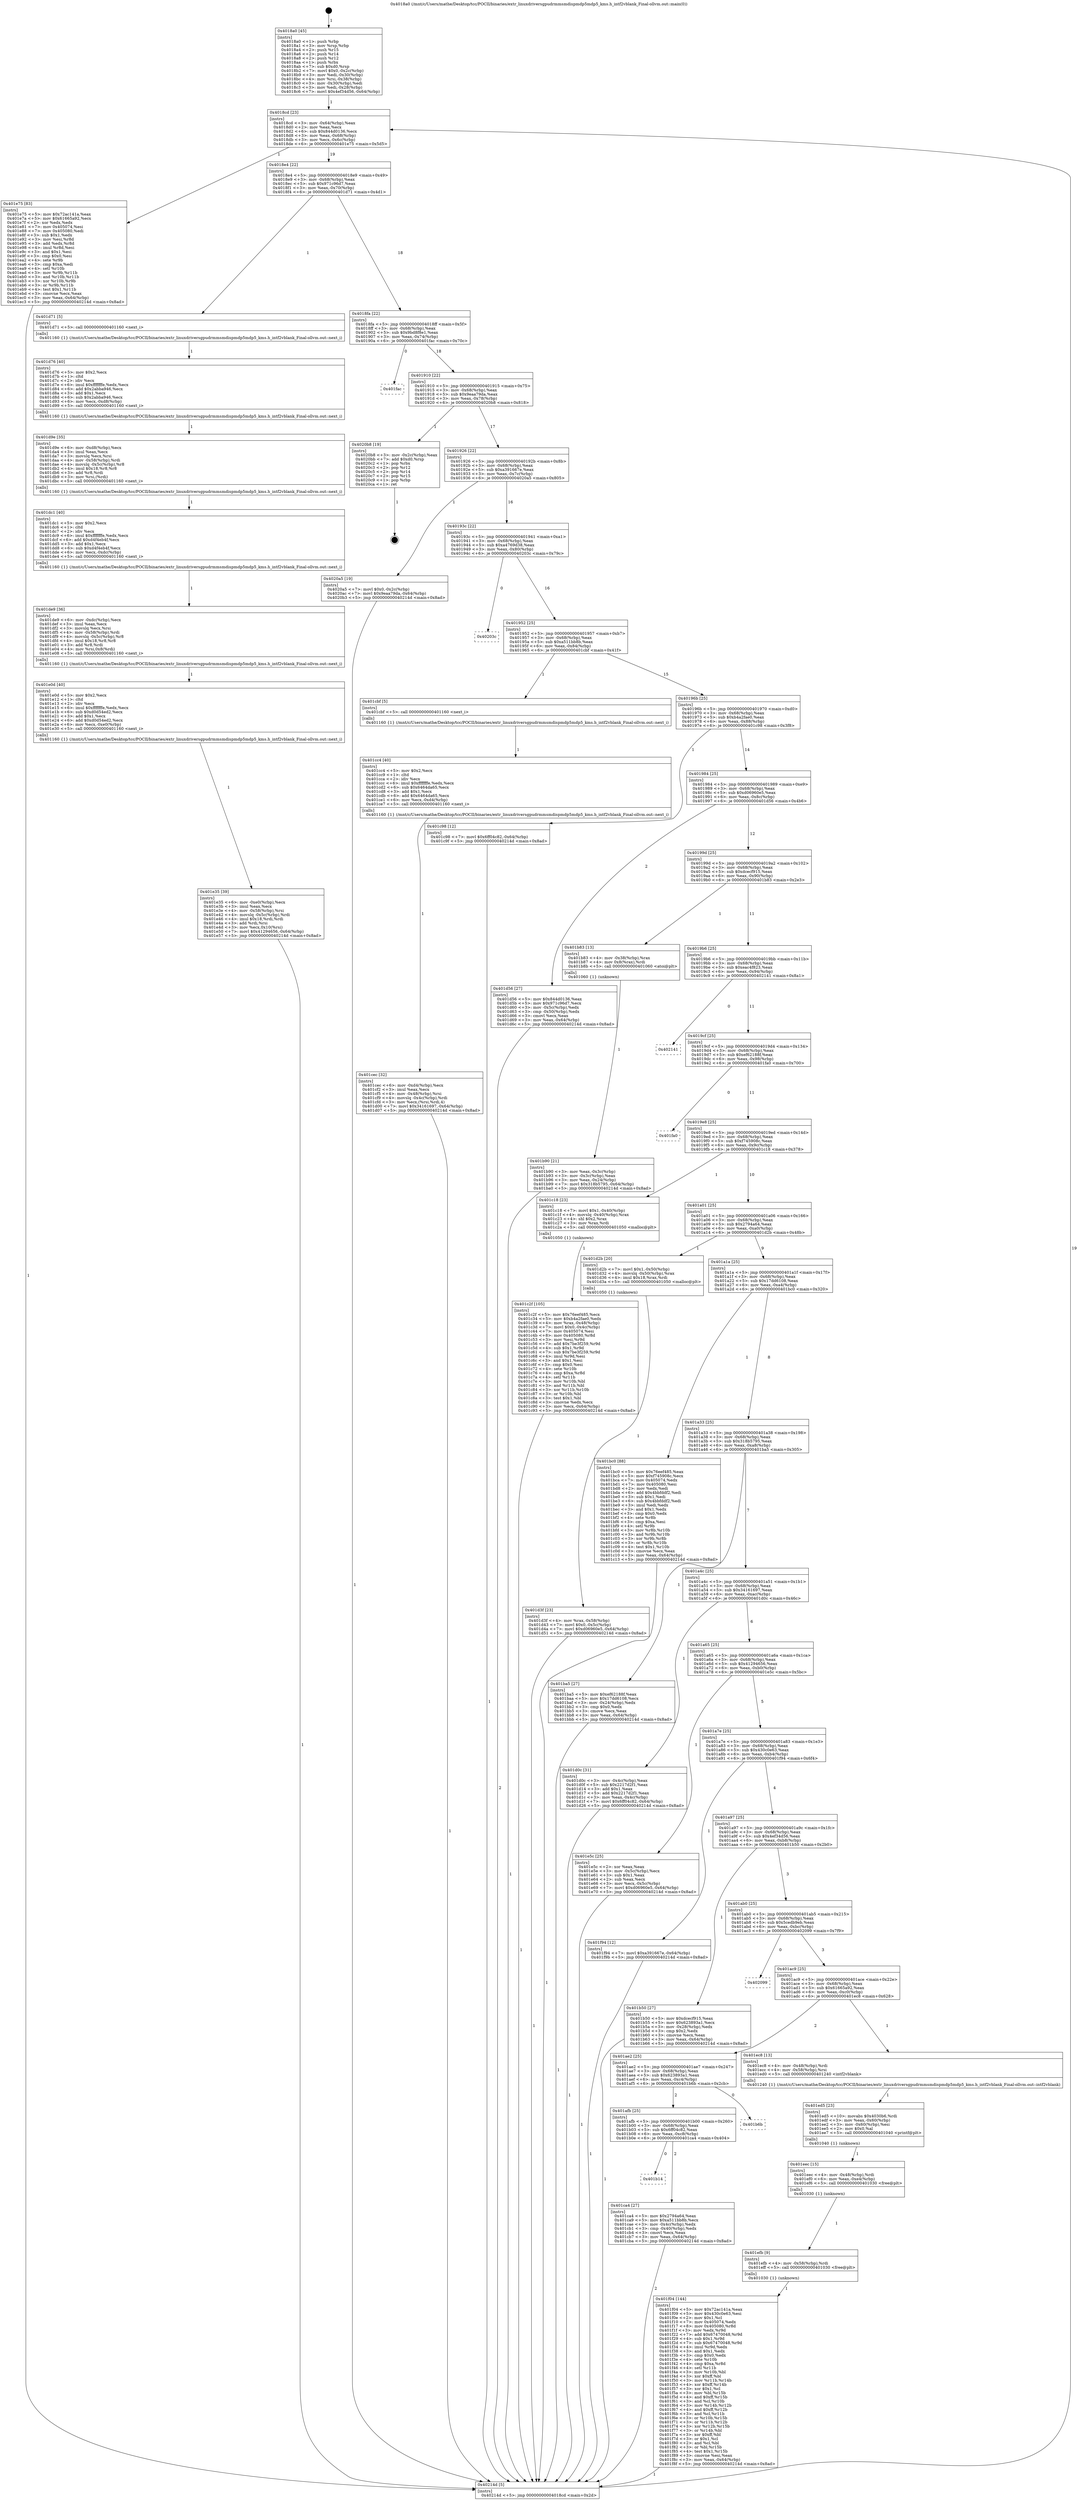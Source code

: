 digraph "0x4018a0" {
  label = "0x4018a0 (/mnt/c/Users/mathe/Desktop/tcc/POCII/binaries/extr_linuxdriversgpudrmmsmdispmdp5mdp5_kms.h_intf2vblank_Final-ollvm.out::main(0))"
  labelloc = "t"
  node[shape=record]

  Entry [label="",width=0.3,height=0.3,shape=circle,fillcolor=black,style=filled]
  "0x4018cd" [label="{
     0x4018cd [23]\l
     | [instrs]\l
     &nbsp;&nbsp;0x4018cd \<+3\>: mov -0x64(%rbp),%eax\l
     &nbsp;&nbsp;0x4018d0 \<+2\>: mov %eax,%ecx\l
     &nbsp;&nbsp;0x4018d2 \<+6\>: sub $0x844d0136,%ecx\l
     &nbsp;&nbsp;0x4018d8 \<+3\>: mov %eax,-0x68(%rbp)\l
     &nbsp;&nbsp;0x4018db \<+3\>: mov %ecx,-0x6c(%rbp)\l
     &nbsp;&nbsp;0x4018de \<+6\>: je 0000000000401e75 \<main+0x5d5\>\l
  }"]
  "0x401e75" [label="{
     0x401e75 [83]\l
     | [instrs]\l
     &nbsp;&nbsp;0x401e75 \<+5\>: mov $0x72ac141a,%eax\l
     &nbsp;&nbsp;0x401e7a \<+5\>: mov $0x61665a92,%ecx\l
     &nbsp;&nbsp;0x401e7f \<+2\>: xor %edx,%edx\l
     &nbsp;&nbsp;0x401e81 \<+7\>: mov 0x405074,%esi\l
     &nbsp;&nbsp;0x401e88 \<+7\>: mov 0x405080,%edi\l
     &nbsp;&nbsp;0x401e8f \<+3\>: sub $0x1,%edx\l
     &nbsp;&nbsp;0x401e92 \<+3\>: mov %esi,%r8d\l
     &nbsp;&nbsp;0x401e95 \<+3\>: add %edx,%r8d\l
     &nbsp;&nbsp;0x401e98 \<+4\>: imul %r8d,%esi\l
     &nbsp;&nbsp;0x401e9c \<+3\>: and $0x1,%esi\l
     &nbsp;&nbsp;0x401e9f \<+3\>: cmp $0x0,%esi\l
     &nbsp;&nbsp;0x401ea2 \<+4\>: sete %r9b\l
     &nbsp;&nbsp;0x401ea6 \<+3\>: cmp $0xa,%edi\l
     &nbsp;&nbsp;0x401ea9 \<+4\>: setl %r10b\l
     &nbsp;&nbsp;0x401ead \<+3\>: mov %r9b,%r11b\l
     &nbsp;&nbsp;0x401eb0 \<+3\>: and %r10b,%r11b\l
     &nbsp;&nbsp;0x401eb3 \<+3\>: xor %r10b,%r9b\l
     &nbsp;&nbsp;0x401eb6 \<+3\>: or %r9b,%r11b\l
     &nbsp;&nbsp;0x401eb9 \<+4\>: test $0x1,%r11b\l
     &nbsp;&nbsp;0x401ebd \<+3\>: cmovne %ecx,%eax\l
     &nbsp;&nbsp;0x401ec0 \<+3\>: mov %eax,-0x64(%rbp)\l
     &nbsp;&nbsp;0x401ec3 \<+5\>: jmp 000000000040214d \<main+0x8ad\>\l
  }"]
  "0x4018e4" [label="{
     0x4018e4 [22]\l
     | [instrs]\l
     &nbsp;&nbsp;0x4018e4 \<+5\>: jmp 00000000004018e9 \<main+0x49\>\l
     &nbsp;&nbsp;0x4018e9 \<+3\>: mov -0x68(%rbp),%eax\l
     &nbsp;&nbsp;0x4018ec \<+5\>: sub $0x971c96d7,%eax\l
     &nbsp;&nbsp;0x4018f1 \<+3\>: mov %eax,-0x70(%rbp)\l
     &nbsp;&nbsp;0x4018f4 \<+6\>: je 0000000000401d71 \<main+0x4d1\>\l
  }"]
  Exit [label="",width=0.3,height=0.3,shape=circle,fillcolor=black,style=filled,peripheries=2]
  "0x401d71" [label="{
     0x401d71 [5]\l
     | [instrs]\l
     &nbsp;&nbsp;0x401d71 \<+5\>: call 0000000000401160 \<next_i\>\l
     | [calls]\l
     &nbsp;&nbsp;0x401160 \{1\} (/mnt/c/Users/mathe/Desktop/tcc/POCII/binaries/extr_linuxdriversgpudrmmsmdispmdp5mdp5_kms.h_intf2vblank_Final-ollvm.out::next_i)\l
  }"]
  "0x4018fa" [label="{
     0x4018fa [22]\l
     | [instrs]\l
     &nbsp;&nbsp;0x4018fa \<+5\>: jmp 00000000004018ff \<main+0x5f\>\l
     &nbsp;&nbsp;0x4018ff \<+3\>: mov -0x68(%rbp),%eax\l
     &nbsp;&nbsp;0x401902 \<+5\>: sub $0x9bd8f8e1,%eax\l
     &nbsp;&nbsp;0x401907 \<+3\>: mov %eax,-0x74(%rbp)\l
     &nbsp;&nbsp;0x40190a \<+6\>: je 0000000000401fac \<main+0x70c\>\l
  }"]
  "0x401f04" [label="{
     0x401f04 [144]\l
     | [instrs]\l
     &nbsp;&nbsp;0x401f04 \<+5\>: mov $0x72ac141a,%eax\l
     &nbsp;&nbsp;0x401f09 \<+5\>: mov $0x430c0e63,%esi\l
     &nbsp;&nbsp;0x401f0e \<+2\>: mov $0x1,%cl\l
     &nbsp;&nbsp;0x401f10 \<+7\>: mov 0x405074,%edx\l
     &nbsp;&nbsp;0x401f17 \<+8\>: mov 0x405080,%r8d\l
     &nbsp;&nbsp;0x401f1f \<+3\>: mov %edx,%r9d\l
     &nbsp;&nbsp;0x401f22 \<+7\>: add $0x67470048,%r9d\l
     &nbsp;&nbsp;0x401f29 \<+4\>: sub $0x1,%r9d\l
     &nbsp;&nbsp;0x401f2d \<+7\>: sub $0x67470048,%r9d\l
     &nbsp;&nbsp;0x401f34 \<+4\>: imul %r9d,%edx\l
     &nbsp;&nbsp;0x401f38 \<+3\>: and $0x1,%edx\l
     &nbsp;&nbsp;0x401f3b \<+3\>: cmp $0x0,%edx\l
     &nbsp;&nbsp;0x401f3e \<+4\>: sete %r10b\l
     &nbsp;&nbsp;0x401f42 \<+4\>: cmp $0xa,%r8d\l
     &nbsp;&nbsp;0x401f46 \<+4\>: setl %r11b\l
     &nbsp;&nbsp;0x401f4a \<+3\>: mov %r10b,%bl\l
     &nbsp;&nbsp;0x401f4d \<+3\>: xor $0xff,%bl\l
     &nbsp;&nbsp;0x401f50 \<+3\>: mov %r11b,%r14b\l
     &nbsp;&nbsp;0x401f53 \<+4\>: xor $0xff,%r14b\l
     &nbsp;&nbsp;0x401f57 \<+3\>: xor $0x1,%cl\l
     &nbsp;&nbsp;0x401f5a \<+3\>: mov %bl,%r15b\l
     &nbsp;&nbsp;0x401f5d \<+4\>: and $0xff,%r15b\l
     &nbsp;&nbsp;0x401f61 \<+3\>: and %cl,%r10b\l
     &nbsp;&nbsp;0x401f64 \<+3\>: mov %r14b,%r12b\l
     &nbsp;&nbsp;0x401f67 \<+4\>: and $0xff,%r12b\l
     &nbsp;&nbsp;0x401f6b \<+3\>: and %cl,%r11b\l
     &nbsp;&nbsp;0x401f6e \<+3\>: or %r10b,%r15b\l
     &nbsp;&nbsp;0x401f71 \<+3\>: or %r11b,%r12b\l
     &nbsp;&nbsp;0x401f74 \<+3\>: xor %r12b,%r15b\l
     &nbsp;&nbsp;0x401f77 \<+3\>: or %r14b,%bl\l
     &nbsp;&nbsp;0x401f7a \<+3\>: xor $0xff,%bl\l
     &nbsp;&nbsp;0x401f7d \<+3\>: or $0x1,%cl\l
     &nbsp;&nbsp;0x401f80 \<+2\>: and %cl,%bl\l
     &nbsp;&nbsp;0x401f82 \<+3\>: or %bl,%r15b\l
     &nbsp;&nbsp;0x401f85 \<+4\>: test $0x1,%r15b\l
     &nbsp;&nbsp;0x401f89 \<+3\>: cmovne %esi,%eax\l
     &nbsp;&nbsp;0x401f8c \<+3\>: mov %eax,-0x64(%rbp)\l
     &nbsp;&nbsp;0x401f8f \<+5\>: jmp 000000000040214d \<main+0x8ad\>\l
  }"]
  "0x401fac" [label="{
     0x401fac\l
  }", style=dashed]
  "0x401910" [label="{
     0x401910 [22]\l
     | [instrs]\l
     &nbsp;&nbsp;0x401910 \<+5\>: jmp 0000000000401915 \<main+0x75\>\l
     &nbsp;&nbsp;0x401915 \<+3\>: mov -0x68(%rbp),%eax\l
     &nbsp;&nbsp;0x401918 \<+5\>: sub $0x9eaa79da,%eax\l
     &nbsp;&nbsp;0x40191d \<+3\>: mov %eax,-0x78(%rbp)\l
     &nbsp;&nbsp;0x401920 \<+6\>: je 00000000004020b8 \<main+0x818\>\l
  }"]
  "0x401efb" [label="{
     0x401efb [9]\l
     | [instrs]\l
     &nbsp;&nbsp;0x401efb \<+4\>: mov -0x58(%rbp),%rdi\l
     &nbsp;&nbsp;0x401eff \<+5\>: call 0000000000401030 \<free@plt\>\l
     | [calls]\l
     &nbsp;&nbsp;0x401030 \{1\} (unknown)\l
  }"]
  "0x4020b8" [label="{
     0x4020b8 [19]\l
     | [instrs]\l
     &nbsp;&nbsp;0x4020b8 \<+3\>: mov -0x2c(%rbp),%eax\l
     &nbsp;&nbsp;0x4020bb \<+7\>: add $0xd0,%rsp\l
     &nbsp;&nbsp;0x4020c2 \<+1\>: pop %rbx\l
     &nbsp;&nbsp;0x4020c3 \<+2\>: pop %r12\l
     &nbsp;&nbsp;0x4020c5 \<+2\>: pop %r14\l
     &nbsp;&nbsp;0x4020c7 \<+2\>: pop %r15\l
     &nbsp;&nbsp;0x4020c9 \<+1\>: pop %rbp\l
     &nbsp;&nbsp;0x4020ca \<+1\>: ret\l
  }"]
  "0x401926" [label="{
     0x401926 [22]\l
     | [instrs]\l
     &nbsp;&nbsp;0x401926 \<+5\>: jmp 000000000040192b \<main+0x8b\>\l
     &nbsp;&nbsp;0x40192b \<+3\>: mov -0x68(%rbp),%eax\l
     &nbsp;&nbsp;0x40192e \<+5\>: sub $0xa391667e,%eax\l
     &nbsp;&nbsp;0x401933 \<+3\>: mov %eax,-0x7c(%rbp)\l
     &nbsp;&nbsp;0x401936 \<+6\>: je 00000000004020a5 \<main+0x805\>\l
  }"]
  "0x401eec" [label="{
     0x401eec [15]\l
     | [instrs]\l
     &nbsp;&nbsp;0x401eec \<+4\>: mov -0x48(%rbp),%rdi\l
     &nbsp;&nbsp;0x401ef0 \<+6\>: mov %eax,-0xe4(%rbp)\l
     &nbsp;&nbsp;0x401ef6 \<+5\>: call 0000000000401030 \<free@plt\>\l
     | [calls]\l
     &nbsp;&nbsp;0x401030 \{1\} (unknown)\l
  }"]
  "0x4020a5" [label="{
     0x4020a5 [19]\l
     | [instrs]\l
     &nbsp;&nbsp;0x4020a5 \<+7\>: movl $0x0,-0x2c(%rbp)\l
     &nbsp;&nbsp;0x4020ac \<+7\>: movl $0x9eaa79da,-0x64(%rbp)\l
     &nbsp;&nbsp;0x4020b3 \<+5\>: jmp 000000000040214d \<main+0x8ad\>\l
  }"]
  "0x40193c" [label="{
     0x40193c [22]\l
     | [instrs]\l
     &nbsp;&nbsp;0x40193c \<+5\>: jmp 0000000000401941 \<main+0xa1\>\l
     &nbsp;&nbsp;0x401941 \<+3\>: mov -0x68(%rbp),%eax\l
     &nbsp;&nbsp;0x401944 \<+5\>: sub $0xa4769d38,%eax\l
     &nbsp;&nbsp;0x401949 \<+3\>: mov %eax,-0x80(%rbp)\l
     &nbsp;&nbsp;0x40194c \<+6\>: je 000000000040203c \<main+0x79c\>\l
  }"]
  "0x401ed5" [label="{
     0x401ed5 [23]\l
     | [instrs]\l
     &nbsp;&nbsp;0x401ed5 \<+10\>: movabs $0x4030b6,%rdi\l
     &nbsp;&nbsp;0x401edf \<+3\>: mov %eax,-0x60(%rbp)\l
     &nbsp;&nbsp;0x401ee2 \<+3\>: mov -0x60(%rbp),%esi\l
     &nbsp;&nbsp;0x401ee5 \<+2\>: mov $0x0,%al\l
     &nbsp;&nbsp;0x401ee7 \<+5\>: call 0000000000401040 \<printf@plt\>\l
     | [calls]\l
     &nbsp;&nbsp;0x401040 \{1\} (unknown)\l
  }"]
  "0x40203c" [label="{
     0x40203c\l
  }", style=dashed]
  "0x401952" [label="{
     0x401952 [25]\l
     | [instrs]\l
     &nbsp;&nbsp;0x401952 \<+5\>: jmp 0000000000401957 \<main+0xb7\>\l
     &nbsp;&nbsp;0x401957 \<+3\>: mov -0x68(%rbp),%eax\l
     &nbsp;&nbsp;0x40195a \<+5\>: sub $0xa511bb8b,%eax\l
     &nbsp;&nbsp;0x40195f \<+6\>: mov %eax,-0x84(%rbp)\l
     &nbsp;&nbsp;0x401965 \<+6\>: je 0000000000401cbf \<main+0x41f\>\l
  }"]
  "0x401e35" [label="{
     0x401e35 [39]\l
     | [instrs]\l
     &nbsp;&nbsp;0x401e35 \<+6\>: mov -0xe0(%rbp),%ecx\l
     &nbsp;&nbsp;0x401e3b \<+3\>: imul %eax,%ecx\l
     &nbsp;&nbsp;0x401e3e \<+4\>: mov -0x58(%rbp),%rsi\l
     &nbsp;&nbsp;0x401e42 \<+4\>: movslq -0x5c(%rbp),%rdi\l
     &nbsp;&nbsp;0x401e46 \<+4\>: imul $0x18,%rdi,%rdi\l
     &nbsp;&nbsp;0x401e4a \<+3\>: add %rdi,%rsi\l
     &nbsp;&nbsp;0x401e4d \<+3\>: mov %ecx,0x10(%rsi)\l
     &nbsp;&nbsp;0x401e50 \<+7\>: movl $0x41294656,-0x64(%rbp)\l
     &nbsp;&nbsp;0x401e57 \<+5\>: jmp 000000000040214d \<main+0x8ad\>\l
  }"]
  "0x401cbf" [label="{
     0x401cbf [5]\l
     | [instrs]\l
     &nbsp;&nbsp;0x401cbf \<+5\>: call 0000000000401160 \<next_i\>\l
     | [calls]\l
     &nbsp;&nbsp;0x401160 \{1\} (/mnt/c/Users/mathe/Desktop/tcc/POCII/binaries/extr_linuxdriversgpudrmmsmdispmdp5mdp5_kms.h_intf2vblank_Final-ollvm.out::next_i)\l
  }"]
  "0x40196b" [label="{
     0x40196b [25]\l
     | [instrs]\l
     &nbsp;&nbsp;0x40196b \<+5\>: jmp 0000000000401970 \<main+0xd0\>\l
     &nbsp;&nbsp;0x401970 \<+3\>: mov -0x68(%rbp),%eax\l
     &nbsp;&nbsp;0x401973 \<+5\>: sub $0xb4a2fae0,%eax\l
     &nbsp;&nbsp;0x401978 \<+6\>: mov %eax,-0x88(%rbp)\l
     &nbsp;&nbsp;0x40197e \<+6\>: je 0000000000401c98 \<main+0x3f8\>\l
  }"]
  "0x401e0d" [label="{
     0x401e0d [40]\l
     | [instrs]\l
     &nbsp;&nbsp;0x401e0d \<+5\>: mov $0x2,%ecx\l
     &nbsp;&nbsp;0x401e12 \<+1\>: cltd\l
     &nbsp;&nbsp;0x401e13 \<+2\>: idiv %ecx\l
     &nbsp;&nbsp;0x401e15 \<+6\>: imul $0xfffffffe,%edx,%ecx\l
     &nbsp;&nbsp;0x401e1b \<+6\>: sub $0xd0d54ed2,%ecx\l
     &nbsp;&nbsp;0x401e21 \<+3\>: add $0x1,%ecx\l
     &nbsp;&nbsp;0x401e24 \<+6\>: add $0xd0d54ed2,%ecx\l
     &nbsp;&nbsp;0x401e2a \<+6\>: mov %ecx,-0xe0(%rbp)\l
     &nbsp;&nbsp;0x401e30 \<+5\>: call 0000000000401160 \<next_i\>\l
     | [calls]\l
     &nbsp;&nbsp;0x401160 \{1\} (/mnt/c/Users/mathe/Desktop/tcc/POCII/binaries/extr_linuxdriversgpudrmmsmdispmdp5mdp5_kms.h_intf2vblank_Final-ollvm.out::next_i)\l
  }"]
  "0x401c98" [label="{
     0x401c98 [12]\l
     | [instrs]\l
     &nbsp;&nbsp;0x401c98 \<+7\>: movl $0x6ff04c82,-0x64(%rbp)\l
     &nbsp;&nbsp;0x401c9f \<+5\>: jmp 000000000040214d \<main+0x8ad\>\l
  }"]
  "0x401984" [label="{
     0x401984 [25]\l
     | [instrs]\l
     &nbsp;&nbsp;0x401984 \<+5\>: jmp 0000000000401989 \<main+0xe9\>\l
     &nbsp;&nbsp;0x401989 \<+3\>: mov -0x68(%rbp),%eax\l
     &nbsp;&nbsp;0x40198c \<+5\>: sub $0xd06960e5,%eax\l
     &nbsp;&nbsp;0x401991 \<+6\>: mov %eax,-0x8c(%rbp)\l
     &nbsp;&nbsp;0x401997 \<+6\>: je 0000000000401d56 \<main+0x4b6\>\l
  }"]
  "0x401de9" [label="{
     0x401de9 [36]\l
     | [instrs]\l
     &nbsp;&nbsp;0x401de9 \<+6\>: mov -0xdc(%rbp),%ecx\l
     &nbsp;&nbsp;0x401def \<+3\>: imul %eax,%ecx\l
     &nbsp;&nbsp;0x401df2 \<+3\>: movslq %ecx,%rsi\l
     &nbsp;&nbsp;0x401df5 \<+4\>: mov -0x58(%rbp),%rdi\l
     &nbsp;&nbsp;0x401df9 \<+4\>: movslq -0x5c(%rbp),%r8\l
     &nbsp;&nbsp;0x401dfd \<+4\>: imul $0x18,%r8,%r8\l
     &nbsp;&nbsp;0x401e01 \<+3\>: add %r8,%rdi\l
     &nbsp;&nbsp;0x401e04 \<+4\>: mov %rsi,0x8(%rdi)\l
     &nbsp;&nbsp;0x401e08 \<+5\>: call 0000000000401160 \<next_i\>\l
     | [calls]\l
     &nbsp;&nbsp;0x401160 \{1\} (/mnt/c/Users/mathe/Desktop/tcc/POCII/binaries/extr_linuxdriversgpudrmmsmdispmdp5mdp5_kms.h_intf2vblank_Final-ollvm.out::next_i)\l
  }"]
  "0x401d56" [label="{
     0x401d56 [27]\l
     | [instrs]\l
     &nbsp;&nbsp;0x401d56 \<+5\>: mov $0x844d0136,%eax\l
     &nbsp;&nbsp;0x401d5b \<+5\>: mov $0x971c96d7,%ecx\l
     &nbsp;&nbsp;0x401d60 \<+3\>: mov -0x5c(%rbp),%edx\l
     &nbsp;&nbsp;0x401d63 \<+3\>: cmp -0x50(%rbp),%edx\l
     &nbsp;&nbsp;0x401d66 \<+3\>: cmovl %ecx,%eax\l
     &nbsp;&nbsp;0x401d69 \<+3\>: mov %eax,-0x64(%rbp)\l
     &nbsp;&nbsp;0x401d6c \<+5\>: jmp 000000000040214d \<main+0x8ad\>\l
  }"]
  "0x40199d" [label="{
     0x40199d [25]\l
     | [instrs]\l
     &nbsp;&nbsp;0x40199d \<+5\>: jmp 00000000004019a2 \<main+0x102\>\l
     &nbsp;&nbsp;0x4019a2 \<+3\>: mov -0x68(%rbp),%eax\l
     &nbsp;&nbsp;0x4019a5 \<+5\>: sub $0xdcecf915,%eax\l
     &nbsp;&nbsp;0x4019aa \<+6\>: mov %eax,-0x90(%rbp)\l
     &nbsp;&nbsp;0x4019b0 \<+6\>: je 0000000000401b83 \<main+0x2e3\>\l
  }"]
  "0x401dc1" [label="{
     0x401dc1 [40]\l
     | [instrs]\l
     &nbsp;&nbsp;0x401dc1 \<+5\>: mov $0x2,%ecx\l
     &nbsp;&nbsp;0x401dc6 \<+1\>: cltd\l
     &nbsp;&nbsp;0x401dc7 \<+2\>: idiv %ecx\l
     &nbsp;&nbsp;0x401dc9 \<+6\>: imul $0xfffffffe,%edx,%ecx\l
     &nbsp;&nbsp;0x401dcf \<+6\>: add $0xd4f4eb4f,%ecx\l
     &nbsp;&nbsp;0x401dd5 \<+3\>: add $0x1,%ecx\l
     &nbsp;&nbsp;0x401dd8 \<+6\>: sub $0xd4f4eb4f,%ecx\l
     &nbsp;&nbsp;0x401dde \<+6\>: mov %ecx,-0xdc(%rbp)\l
     &nbsp;&nbsp;0x401de4 \<+5\>: call 0000000000401160 \<next_i\>\l
     | [calls]\l
     &nbsp;&nbsp;0x401160 \{1\} (/mnt/c/Users/mathe/Desktop/tcc/POCII/binaries/extr_linuxdriversgpudrmmsmdispmdp5mdp5_kms.h_intf2vblank_Final-ollvm.out::next_i)\l
  }"]
  "0x401b83" [label="{
     0x401b83 [13]\l
     | [instrs]\l
     &nbsp;&nbsp;0x401b83 \<+4\>: mov -0x38(%rbp),%rax\l
     &nbsp;&nbsp;0x401b87 \<+4\>: mov 0x8(%rax),%rdi\l
     &nbsp;&nbsp;0x401b8b \<+5\>: call 0000000000401060 \<atoi@plt\>\l
     | [calls]\l
     &nbsp;&nbsp;0x401060 \{1\} (unknown)\l
  }"]
  "0x4019b6" [label="{
     0x4019b6 [25]\l
     | [instrs]\l
     &nbsp;&nbsp;0x4019b6 \<+5\>: jmp 00000000004019bb \<main+0x11b\>\l
     &nbsp;&nbsp;0x4019bb \<+3\>: mov -0x68(%rbp),%eax\l
     &nbsp;&nbsp;0x4019be \<+5\>: sub $0xeac4f823,%eax\l
     &nbsp;&nbsp;0x4019c3 \<+6\>: mov %eax,-0x94(%rbp)\l
     &nbsp;&nbsp;0x4019c9 \<+6\>: je 0000000000402141 \<main+0x8a1\>\l
  }"]
  "0x401d9e" [label="{
     0x401d9e [35]\l
     | [instrs]\l
     &nbsp;&nbsp;0x401d9e \<+6\>: mov -0xd8(%rbp),%ecx\l
     &nbsp;&nbsp;0x401da4 \<+3\>: imul %eax,%ecx\l
     &nbsp;&nbsp;0x401da7 \<+3\>: movslq %ecx,%rsi\l
     &nbsp;&nbsp;0x401daa \<+4\>: mov -0x58(%rbp),%rdi\l
     &nbsp;&nbsp;0x401dae \<+4\>: movslq -0x5c(%rbp),%r8\l
     &nbsp;&nbsp;0x401db2 \<+4\>: imul $0x18,%r8,%r8\l
     &nbsp;&nbsp;0x401db6 \<+3\>: add %r8,%rdi\l
     &nbsp;&nbsp;0x401db9 \<+3\>: mov %rsi,(%rdi)\l
     &nbsp;&nbsp;0x401dbc \<+5\>: call 0000000000401160 \<next_i\>\l
     | [calls]\l
     &nbsp;&nbsp;0x401160 \{1\} (/mnt/c/Users/mathe/Desktop/tcc/POCII/binaries/extr_linuxdriversgpudrmmsmdispmdp5mdp5_kms.h_intf2vblank_Final-ollvm.out::next_i)\l
  }"]
  "0x402141" [label="{
     0x402141\l
  }", style=dashed]
  "0x4019cf" [label="{
     0x4019cf [25]\l
     | [instrs]\l
     &nbsp;&nbsp;0x4019cf \<+5\>: jmp 00000000004019d4 \<main+0x134\>\l
     &nbsp;&nbsp;0x4019d4 \<+3\>: mov -0x68(%rbp),%eax\l
     &nbsp;&nbsp;0x4019d7 \<+5\>: sub $0xef62188f,%eax\l
     &nbsp;&nbsp;0x4019dc \<+6\>: mov %eax,-0x98(%rbp)\l
     &nbsp;&nbsp;0x4019e2 \<+6\>: je 0000000000401fa0 \<main+0x700\>\l
  }"]
  "0x401d76" [label="{
     0x401d76 [40]\l
     | [instrs]\l
     &nbsp;&nbsp;0x401d76 \<+5\>: mov $0x2,%ecx\l
     &nbsp;&nbsp;0x401d7b \<+1\>: cltd\l
     &nbsp;&nbsp;0x401d7c \<+2\>: idiv %ecx\l
     &nbsp;&nbsp;0x401d7e \<+6\>: imul $0xfffffffe,%edx,%ecx\l
     &nbsp;&nbsp;0x401d84 \<+6\>: add $0x2abba946,%ecx\l
     &nbsp;&nbsp;0x401d8a \<+3\>: add $0x1,%ecx\l
     &nbsp;&nbsp;0x401d8d \<+6\>: sub $0x2abba946,%ecx\l
     &nbsp;&nbsp;0x401d93 \<+6\>: mov %ecx,-0xd8(%rbp)\l
     &nbsp;&nbsp;0x401d99 \<+5\>: call 0000000000401160 \<next_i\>\l
     | [calls]\l
     &nbsp;&nbsp;0x401160 \{1\} (/mnt/c/Users/mathe/Desktop/tcc/POCII/binaries/extr_linuxdriversgpudrmmsmdispmdp5mdp5_kms.h_intf2vblank_Final-ollvm.out::next_i)\l
  }"]
  "0x401fa0" [label="{
     0x401fa0\l
  }", style=dashed]
  "0x4019e8" [label="{
     0x4019e8 [25]\l
     | [instrs]\l
     &nbsp;&nbsp;0x4019e8 \<+5\>: jmp 00000000004019ed \<main+0x14d\>\l
     &nbsp;&nbsp;0x4019ed \<+3\>: mov -0x68(%rbp),%eax\l
     &nbsp;&nbsp;0x4019f0 \<+5\>: sub $0xf745908c,%eax\l
     &nbsp;&nbsp;0x4019f5 \<+6\>: mov %eax,-0x9c(%rbp)\l
     &nbsp;&nbsp;0x4019fb \<+6\>: je 0000000000401c18 \<main+0x378\>\l
  }"]
  "0x401d3f" [label="{
     0x401d3f [23]\l
     | [instrs]\l
     &nbsp;&nbsp;0x401d3f \<+4\>: mov %rax,-0x58(%rbp)\l
     &nbsp;&nbsp;0x401d43 \<+7\>: movl $0x0,-0x5c(%rbp)\l
     &nbsp;&nbsp;0x401d4a \<+7\>: movl $0xd06960e5,-0x64(%rbp)\l
     &nbsp;&nbsp;0x401d51 \<+5\>: jmp 000000000040214d \<main+0x8ad\>\l
  }"]
  "0x401c18" [label="{
     0x401c18 [23]\l
     | [instrs]\l
     &nbsp;&nbsp;0x401c18 \<+7\>: movl $0x1,-0x40(%rbp)\l
     &nbsp;&nbsp;0x401c1f \<+4\>: movslq -0x40(%rbp),%rax\l
     &nbsp;&nbsp;0x401c23 \<+4\>: shl $0x2,%rax\l
     &nbsp;&nbsp;0x401c27 \<+3\>: mov %rax,%rdi\l
     &nbsp;&nbsp;0x401c2a \<+5\>: call 0000000000401050 \<malloc@plt\>\l
     | [calls]\l
     &nbsp;&nbsp;0x401050 \{1\} (unknown)\l
  }"]
  "0x401a01" [label="{
     0x401a01 [25]\l
     | [instrs]\l
     &nbsp;&nbsp;0x401a01 \<+5\>: jmp 0000000000401a06 \<main+0x166\>\l
     &nbsp;&nbsp;0x401a06 \<+3\>: mov -0x68(%rbp),%eax\l
     &nbsp;&nbsp;0x401a09 \<+5\>: sub $0x2794a64,%eax\l
     &nbsp;&nbsp;0x401a0e \<+6\>: mov %eax,-0xa0(%rbp)\l
     &nbsp;&nbsp;0x401a14 \<+6\>: je 0000000000401d2b \<main+0x48b\>\l
  }"]
  "0x401cec" [label="{
     0x401cec [32]\l
     | [instrs]\l
     &nbsp;&nbsp;0x401cec \<+6\>: mov -0xd4(%rbp),%ecx\l
     &nbsp;&nbsp;0x401cf2 \<+3\>: imul %eax,%ecx\l
     &nbsp;&nbsp;0x401cf5 \<+4\>: mov -0x48(%rbp),%rsi\l
     &nbsp;&nbsp;0x401cf9 \<+4\>: movslq -0x4c(%rbp),%rdi\l
     &nbsp;&nbsp;0x401cfd \<+3\>: mov %ecx,(%rsi,%rdi,4)\l
     &nbsp;&nbsp;0x401d00 \<+7\>: movl $0x34161697,-0x64(%rbp)\l
     &nbsp;&nbsp;0x401d07 \<+5\>: jmp 000000000040214d \<main+0x8ad\>\l
  }"]
  "0x401d2b" [label="{
     0x401d2b [20]\l
     | [instrs]\l
     &nbsp;&nbsp;0x401d2b \<+7\>: movl $0x1,-0x50(%rbp)\l
     &nbsp;&nbsp;0x401d32 \<+4\>: movslq -0x50(%rbp),%rax\l
     &nbsp;&nbsp;0x401d36 \<+4\>: imul $0x18,%rax,%rdi\l
     &nbsp;&nbsp;0x401d3a \<+5\>: call 0000000000401050 \<malloc@plt\>\l
     | [calls]\l
     &nbsp;&nbsp;0x401050 \{1\} (unknown)\l
  }"]
  "0x401a1a" [label="{
     0x401a1a [25]\l
     | [instrs]\l
     &nbsp;&nbsp;0x401a1a \<+5\>: jmp 0000000000401a1f \<main+0x17f\>\l
     &nbsp;&nbsp;0x401a1f \<+3\>: mov -0x68(%rbp),%eax\l
     &nbsp;&nbsp;0x401a22 \<+5\>: sub $0x17dd6108,%eax\l
     &nbsp;&nbsp;0x401a27 \<+6\>: mov %eax,-0xa4(%rbp)\l
     &nbsp;&nbsp;0x401a2d \<+6\>: je 0000000000401bc0 \<main+0x320\>\l
  }"]
  "0x401cc4" [label="{
     0x401cc4 [40]\l
     | [instrs]\l
     &nbsp;&nbsp;0x401cc4 \<+5\>: mov $0x2,%ecx\l
     &nbsp;&nbsp;0x401cc9 \<+1\>: cltd\l
     &nbsp;&nbsp;0x401cca \<+2\>: idiv %ecx\l
     &nbsp;&nbsp;0x401ccc \<+6\>: imul $0xfffffffe,%edx,%ecx\l
     &nbsp;&nbsp;0x401cd2 \<+6\>: sub $0x6464da65,%ecx\l
     &nbsp;&nbsp;0x401cd8 \<+3\>: add $0x1,%ecx\l
     &nbsp;&nbsp;0x401cdb \<+6\>: add $0x6464da65,%ecx\l
     &nbsp;&nbsp;0x401ce1 \<+6\>: mov %ecx,-0xd4(%rbp)\l
     &nbsp;&nbsp;0x401ce7 \<+5\>: call 0000000000401160 \<next_i\>\l
     | [calls]\l
     &nbsp;&nbsp;0x401160 \{1\} (/mnt/c/Users/mathe/Desktop/tcc/POCII/binaries/extr_linuxdriversgpudrmmsmdispmdp5mdp5_kms.h_intf2vblank_Final-ollvm.out::next_i)\l
  }"]
  "0x401bc0" [label="{
     0x401bc0 [88]\l
     | [instrs]\l
     &nbsp;&nbsp;0x401bc0 \<+5\>: mov $0x76eef485,%eax\l
     &nbsp;&nbsp;0x401bc5 \<+5\>: mov $0xf745908c,%ecx\l
     &nbsp;&nbsp;0x401bca \<+7\>: mov 0x405074,%edx\l
     &nbsp;&nbsp;0x401bd1 \<+7\>: mov 0x405080,%esi\l
     &nbsp;&nbsp;0x401bd8 \<+2\>: mov %edx,%edi\l
     &nbsp;&nbsp;0x401bda \<+6\>: add $0x4bbfddf2,%edi\l
     &nbsp;&nbsp;0x401be0 \<+3\>: sub $0x1,%edi\l
     &nbsp;&nbsp;0x401be3 \<+6\>: sub $0x4bbfddf2,%edi\l
     &nbsp;&nbsp;0x401be9 \<+3\>: imul %edi,%edx\l
     &nbsp;&nbsp;0x401bec \<+3\>: and $0x1,%edx\l
     &nbsp;&nbsp;0x401bef \<+3\>: cmp $0x0,%edx\l
     &nbsp;&nbsp;0x401bf2 \<+4\>: sete %r8b\l
     &nbsp;&nbsp;0x401bf6 \<+3\>: cmp $0xa,%esi\l
     &nbsp;&nbsp;0x401bf9 \<+4\>: setl %r9b\l
     &nbsp;&nbsp;0x401bfd \<+3\>: mov %r8b,%r10b\l
     &nbsp;&nbsp;0x401c00 \<+3\>: and %r9b,%r10b\l
     &nbsp;&nbsp;0x401c03 \<+3\>: xor %r9b,%r8b\l
     &nbsp;&nbsp;0x401c06 \<+3\>: or %r8b,%r10b\l
     &nbsp;&nbsp;0x401c09 \<+4\>: test $0x1,%r10b\l
     &nbsp;&nbsp;0x401c0d \<+3\>: cmovne %ecx,%eax\l
     &nbsp;&nbsp;0x401c10 \<+3\>: mov %eax,-0x64(%rbp)\l
     &nbsp;&nbsp;0x401c13 \<+5\>: jmp 000000000040214d \<main+0x8ad\>\l
  }"]
  "0x401a33" [label="{
     0x401a33 [25]\l
     | [instrs]\l
     &nbsp;&nbsp;0x401a33 \<+5\>: jmp 0000000000401a38 \<main+0x198\>\l
     &nbsp;&nbsp;0x401a38 \<+3\>: mov -0x68(%rbp),%eax\l
     &nbsp;&nbsp;0x401a3b \<+5\>: sub $0x318b5795,%eax\l
     &nbsp;&nbsp;0x401a40 \<+6\>: mov %eax,-0xa8(%rbp)\l
     &nbsp;&nbsp;0x401a46 \<+6\>: je 0000000000401ba5 \<main+0x305\>\l
  }"]
  "0x401b14" [label="{
     0x401b14\l
  }", style=dashed]
  "0x401ba5" [label="{
     0x401ba5 [27]\l
     | [instrs]\l
     &nbsp;&nbsp;0x401ba5 \<+5\>: mov $0xef62188f,%eax\l
     &nbsp;&nbsp;0x401baa \<+5\>: mov $0x17dd6108,%ecx\l
     &nbsp;&nbsp;0x401baf \<+3\>: mov -0x24(%rbp),%edx\l
     &nbsp;&nbsp;0x401bb2 \<+3\>: cmp $0x0,%edx\l
     &nbsp;&nbsp;0x401bb5 \<+3\>: cmove %ecx,%eax\l
     &nbsp;&nbsp;0x401bb8 \<+3\>: mov %eax,-0x64(%rbp)\l
     &nbsp;&nbsp;0x401bbb \<+5\>: jmp 000000000040214d \<main+0x8ad\>\l
  }"]
  "0x401a4c" [label="{
     0x401a4c [25]\l
     | [instrs]\l
     &nbsp;&nbsp;0x401a4c \<+5\>: jmp 0000000000401a51 \<main+0x1b1\>\l
     &nbsp;&nbsp;0x401a51 \<+3\>: mov -0x68(%rbp),%eax\l
     &nbsp;&nbsp;0x401a54 \<+5\>: sub $0x34161697,%eax\l
     &nbsp;&nbsp;0x401a59 \<+6\>: mov %eax,-0xac(%rbp)\l
     &nbsp;&nbsp;0x401a5f \<+6\>: je 0000000000401d0c \<main+0x46c\>\l
  }"]
  "0x401ca4" [label="{
     0x401ca4 [27]\l
     | [instrs]\l
     &nbsp;&nbsp;0x401ca4 \<+5\>: mov $0x2794a64,%eax\l
     &nbsp;&nbsp;0x401ca9 \<+5\>: mov $0xa511bb8b,%ecx\l
     &nbsp;&nbsp;0x401cae \<+3\>: mov -0x4c(%rbp),%edx\l
     &nbsp;&nbsp;0x401cb1 \<+3\>: cmp -0x40(%rbp),%edx\l
     &nbsp;&nbsp;0x401cb4 \<+3\>: cmovl %ecx,%eax\l
     &nbsp;&nbsp;0x401cb7 \<+3\>: mov %eax,-0x64(%rbp)\l
     &nbsp;&nbsp;0x401cba \<+5\>: jmp 000000000040214d \<main+0x8ad\>\l
  }"]
  "0x401d0c" [label="{
     0x401d0c [31]\l
     | [instrs]\l
     &nbsp;&nbsp;0x401d0c \<+3\>: mov -0x4c(%rbp),%eax\l
     &nbsp;&nbsp;0x401d0f \<+5\>: sub $0x2217d2f1,%eax\l
     &nbsp;&nbsp;0x401d14 \<+3\>: add $0x1,%eax\l
     &nbsp;&nbsp;0x401d17 \<+5\>: add $0x2217d2f1,%eax\l
     &nbsp;&nbsp;0x401d1c \<+3\>: mov %eax,-0x4c(%rbp)\l
     &nbsp;&nbsp;0x401d1f \<+7\>: movl $0x6ff04c82,-0x64(%rbp)\l
     &nbsp;&nbsp;0x401d26 \<+5\>: jmp 000000000040214d \<main+0x8ad\>\l
  }"]
  "0x401a65" [label="{
     0x401a65 [25]\l
     | [instrs]\l
     &nbsp;&nbsp;0x401a65 \<+5\>: jmp 0000000000401a6a \<main+0x1ca\>\l
     &nbsp;&nbsp;0x401a6a \<+3\>: mov -0x68(%rbp),%eax\l
     &nbsp;&nbsp;0x401a6d \<+5\>: sub $0x41294656,%eax\l
     &nbsp;&nbsp;0x401a72 \<+6\>: mov %eax,-0xb0(%rbp)\l
     &nbsp;&nbsp;0x401a78 \<+6\>: je 0000000000401e5c \<main+0x5bc\>\l
  }"]
  "0x401afb" [label="{
     0x401afb [25]\l
     | [instrs]\l
     &nbsp;&nbsp;0x401afb \<+5\>: jmp 0000000000401b00 \<main+0x260\>\l
     &nbsp;&nbsp;0x401b00 \<+3\>: mov -0x68(%rbp),%eax\l
     &nbsp;&nbsp;0x401b03 \<+5\>: sub $0x6ff04c82,%eax\l
     &nbsp;&nbsp;0x401b08 \<+6\>: mov %eax,-0xc8(%rbp)\l
     &nbsp;&nbsp;0x401b0e \<+6\>: je 0000000000401ca4 \<main+0x404\>\l
  }"]
  "0x401e5c" [label="{
     0x401e5c [25]\l
     | [instrs]\l
     &nbsp;&nbsp;0x401e5c \<+2\>: xor %eax,%eax\l
     &nbsp;&nbsp;0x401e5e \<+3\>: mov -0x5c(%rbp),%ecx\l
     &nbsp;&nbsp;0x401e61 \<+3\>: sub $0x1,%eax\l
     &nbsp;&nbsp;0x401e64 \<+2\>: sub %eax,%ecx\l
     &nbsp;&nbsp;0x401e66 \<+3\>: mov %ecx,-0x5c(%rbp)\l
     &nbsp;&nbsp;0x401e69 \<+7\>: movl $0xd06960e5,-0x64(%rbp)\l
     &nbsp;&nbsp;0x401e70 \<+5\>: jmp 000000000040214d \<main+0x8ad\>\l
  }"]
  "0x401a7e" [label="{
     0x401a7e [25]\l
     | [instrs]\l
     &nbsp;&nbsp;0x401a7e \<+5\>: jmp 0000000000401a83 \<main+0x1e3\>\l
     &nbsp;&nbsp;0x401a83 \<+3\>: mov -0x68(%rbp),%eax\l
     &nbsp;&nbsp;0x401a86 \<+5\>: sub $0x430c0e63,%eax\l
     &nbsp;&nbsp;0x401a8b \<+6\>: mov %eax,-0xb4(%rbp)\l
     &nbsp;&nbsp;0x401a91 \<+6\>: je 0000000000401f94 \<main+0x6f4\>\l
  }"]
  "0x401b6b" [label="{
     0x401b6b\l
  }", style=dashed]
  "0x401f94" [label="{
     0x401f94 [12]\l
     | [instrs]\l
     &nbsp;&nbsp;0x401f94 \<+7\>: movl $0xa391667e,-0x64(%rbp)\l
     &nbsp;&nbsp;0x401f9b \<+5\>: jmp 000000000040214d \<main+0x8ad\>\l
  }"]
  "0x401a97" [label="{
     0x401a97 [25]\l
     | [instrs]\l
     &nbsp;&nbsp;0x401a97 \<+5\>: jmp 0000000000401a9c \<main+0x1fc\>\l
     &nbsp;&nbsp;0x401a9c \<+3\>: mov -0x68(%rbp),%eax\l
     &nbsp;&nbsp;0x401a9f \<+5\>: sub $0x4ef34d56,%eax\l
     &nbsp;&nbsp;0x401aa4 \<+6\>: mov %eax,-0xb8(%rbp)\l
     &nbsp;&nbsp;0x401aaa \<+6\>: je 0000000000401b50 \<main+0x2b0\>\l
  }"]
  "0x401ae2" [label="{
     0x401ae2 [25]\l
     | [instrs]\l
     &nbsp;&nbsp;0x401ae2 \<+5\>: jmp 0000000000401ae7 \<main+0x247\>\l
     &nbsp;&nbsp;0x401ae7 \<+3\>: mov -0x68(%rbp),%eax\l
     &nbsp;&nbsp;0x401aea \<+5\>: sub $0x623893a1,%eax\l
     &nbsp;&nbsp;0x401aef \<+6\>: mov %eax,-0xc4(%rbp)\l
     &nbsp;&nbsp;0x401af5 \<+6\>: je 0000000000401b6b \<main+0x2cb\>\l
  }"]
  "0x401b50" [label="{
     0x401b50 [27]\l
     | [instrs]\l
     &nbsp;&nbsp;0x401b50 \<+5\>: mov $0xdcecf915,%eax\l
     &nbsp;&nbsp;0x401b55 \<+5\>: mov $0x623893a1,%ecx\l
     &nbsp;&nbsp;0x401b5a \<+3\>: mov -0x28(%rbp),%edx\l
     &nbsp;&nbsp;0x401b5d \<+3\>: cmp $0x2,%edx\l
     &nbsp;&nbsp;0x401b60 \<+3\>: cmovne %ecx,%eax\l
     &nbsp;&nbsp;0x401b63 \<+3\>: mov %eax,-0x64(%rbp)\l
     &nbsp;&nbsp;0x401b66 \<+5\>: jmp 000000000040214d \<main+0x8ad\>\l
  }"]
  "0x401ab0" [label="{
     0x401ab0 [25]\l
     | [instrs]\l
     &nbsp;&nbsp;0x401ab0 \<+5\>: jmp 0000000000401ab5 \<main+0x215\>\l
     &nbsp;&nbsp;0x401ab5 \<+3\>: mov -0x68(%rbp),%eax\l
     &nbsp;&nbsp;0x401ab8 \<+5\>: sub $0x5cedb9eb,%eax\l
     &nbsp;&nbsp;0x401abd \<+6\>: mov %eax,-0xbc(%rbp)\l
     &nbsp;&nbsp;0x401ac3 \<+6\>: je 0000000000402099 \<main+0x7f9\>\l
  }"]
  "0x40214d" [label="{
     0x40214d [5]\l
     | [instrs]\l
     &nbsp;&nbsp;0x40214d \<+5\>: jmp 00000000004018cd \<main+0x2d\>\l
  }"]
  "0x4018a0" [label="{
     0x4018a0 [45]\l
     | [instrs]\l
     &nbsp;&nbsp;0x4018a0 \<+1\>: push %rbp\l
     &nbsp;&nbsp;0x4018a1 \<+3\>: mov %rsp,%rbp\l
     &nbsp;&nbsp;0x4018a4 \<+2\>: push %r15\l
     &nbsp;&nbsp;0x4018a6 \<+2\>: push %r14\l
     &nbsp;&nbsp;0x4018a8 \<+2\>: push %r12\l
     &nbsp;&nbsp;0x4018aa \<+1\>: push %rbx\l
     &nbsp;&nbsp;0x4018ab \<+7\>: sub $0xd0,%rsp\l
     &nbsp;&nbsp;0x4018b2 \<+7\>: movl $0x0,-0x2c(%rbp)\l
     &nbsp;&nbsp;0x4018b9 \<+3\>: mov %edi,-0x30(%rbp)\l
     &nbsp;&nbsp;0x4018bc \<+4\>: mov %rsi,-0x38(%rbp)\l
     &nbsp;&nbsp;0x4018c0 \<+3\>: mov -0x30(%rbp),%edi\l
     &nbsp;&nbsp;0x4018c3 \<+3\>: mov %edi,-0x28(%rbp)\l
     &nbsp;&nbsp;0x4018c6 \<+7\>: movl $0x4ef34d56,-0x64(%rbp)\l
  }"]
  "0x401b90" [label="{
     0x401b90 [21]\l
     | [instrs]\l
     &nbsp;&nbsp;0x401b90 \<+3\>: mov %eax,-0x3c(%rbp)\l
     &nbsp;&nbsp;0x401b93 \<+3\>: mov -0x3c(%rbp),%eax\l
     &nbsp;&nbsp;0x401b96 \<+3\>: mov %eax,-0x24(%rbp)\l
     &nbsp;&nbsp;0x401b99 \<+7\>: movl $0x318b5795,-0x64(%rbp)\l
     &nbsp;&nbsp;0x401ba0 \<+5\>: jmp 000000000040214d \<main+0x8ad\>\l
  }"]
  "0x401c2f" [label="{
     0x401c2f [105]\l
     | [instrs]\l
     &nbsp;&nbsp;0x401c2f \<+5\>: mov $0x76eef485,%ecx\l
     &nbsp;&nbsp;0x401c34 \<+5\>: mov $0xb4a2fae0,%edx\l
     &nbsp;&nbsp;0x401c39 \<+4\>: mov %rax,-0x48(%rbp)\l
     &nbsp;&nbsp;0x401c3d \<+7\>: movl $0x0,-0x4c(%rbp)\l
     &nbsp;&nbsp;0x401c44 \<+7\>: mov 0x405074,%esi\l
     &nbsp;&nbsp;0x401c4b \<+8\>: mov 0x405080,%r8d\l
     &nbsp;&nbsp;0x401c53 \<+3\>: mov %esi,%r9d\l
     &nbsp;&nbsp;0x401c56 \<+7\>: add $0x7be3f259,%r9d\l
     &nbsp;&nbsp;0x401c5d \<+4\>: sub $0x1,%r9d\l
     &nbsp;&nbsp;0x401c61 \<+7\>: sub $0x7be3f259,%r9d\l
     &nbsp;&nbsp;0x401c68 \<+4\>: imul %r9d,%esi\l
     &nbsp;&nbsp;0x401c6c \<+3\>: and $0x1,%esi\l
     &nbsp;&nbsp;0x401c6f \<+3\>: cmp $0x0,%esi\l
     &nbsp;&nbsp;0x401c72 \<+4\>: sete %r10b\l
     &nbsp;&nbsp;0x401c76 \<+4\>: cmp $0xa,%r8d\l
     &nbsp;&nbsp;0x401c7a \<+4\>: setl %r11b\l
     &nbsp;&nbsp;0x401c7e \<+3\>: mov %r10b,%bl\l
     &nbsp;&nbsp;0x401c81 \<+3\>: and %r11b,%bl\l
     &nbsp;&nbsp;0x401c84 \<+3\>: xor %r11b,%r10b\l
     &nbsp;&nbsp;0x401c87 \<+3\>: or %r10b,%bl\l
     &nbsp;&nbsp;0x401c8a \<+3\>: test $0x1,%bl\l
     &nbsp;&nbsp;0x401c8d \<+3\>: cmovne %edx,%ecx\l
     &nbsp;&nbsp;0x401c90 \<+3\>: mov %ecx,-0x64(%rbp)\l
     &nbsp;&nbsp;0x401c93 \<+5\>: jmp 000000000040214d \<main+0x8ad\>\l
  }"]
  "0x401ec8" [label="{
     0x401ec8 [13]\l
     | [instrs]\l
     &nbsp;&nbsp;0x401ec8 \<+4\>: mov -0x48(%rbp),%rdi\l
     &nbsp;&nbsp;0x401ecc \<+4\>: mov -0x58(%rbp),%rsi\l
     &nbsp;&nbsp;0x401ed0 \<+5\>: call 0000000000401240 \<intf2vblank\>\l
     | [calls]\l
     &nbsp;&nbsp;0x401240 \{1\} (/mnt/c/Users/mathe/Desktop/tcc/POCII/binaries/extr_linuxdriversgpudrmmsmdispmdp5mdp5_kms.h_intf2vblank_Final-ollvm.out::intf2vblank)\l
  }"]
  "0x402099" [label="{
     0x402099\l
  }", style=dashed]
  "0x401ac9" [label="{
     0x401ac9 [25]\l
     | [instrs]\l
     &nbsp;&nbsp;0x401ac9 \<+5\>: jmp 0000000000401ace \<main+0x22e\>\l
     &nbsp;&nbsp;0x401ace \<+3\>: mov -0x68(%rbp),%eax\l
     &nbsp;&nbsp;0x401ad1 \<+5\>: sub $0x61665a92,%eax\l
     &nbsp;&nbsp;0x401ad6 \<+6\>: mov %eax,-0xc0(%rbp)\l
     &nbsp;&nbsp;0x401adc \<+6\>: je 0000000000401ec8 \<main+0x628\>\l
  }"]
  Entry -> "0x4018a0" [label=" 1"]
  "0x4018cd" -> "0x401e75" [label=" 1"]
  "0x4018cd" -> "0x4018e4" [label=" 19"]
  "0x4020b8" -> Exit [label=" 1"]
  "0x4018e4" -> "0x401d71" [label=" 1"]
  "0x4018e4" -> "0x4018fa" [label=" 18"]
  "0x4020a5" -> "0x40214d" [label=" 1"]
  "0x4018fa" -> "0x401fac" [label=" 0"]
  "0x4018fa" -> "0x401910" [label=" 18"]
  "0x401f94" -> "0x40214d" [label=" 1"]
  "0x401910" -> "0x4020b8" [label=" 1"]
  "0x401910" -> "0x401926" [label=" 17"]
  "0x401f04" -> "0x40214d" [label=" 1"]
  "0x401926" -> "0x4020a5" [label=" 1"]
  "0x401926" -> "0x40193c" [label=" 16"]
  "0x401efb" -> "0x401f04" [label=" 1"]
  "0x40193c" -> "0x40203c" [label=" 0"]
  "0x40193c" -> "0x401952" [label=" 16"]
  "0x401eec" -> "0x401efb" [label=" 1"]
  "0x401952" -> "0x401cbf" [label=" 1"]
  "0x401952" -> "0x40196b" [label=" 15"]
  "0x401ed5" -> "0x401eec" [label=" 1"]
  "0x40196b" -> "0x401c98" [label=" 1"]
  "0x40196b" -> "0x401984" [label=" 14"]
  "0x401ec8" -> "0x401ed5" [label=" 1"]
  "0x401984" -> "0x401d56" [label=" 2"]
  "0x401984" -> "0x40199d" [label=" 12"]
  "0x401e75" -> "0x40214d" [label=" 1"]
  "0x40199d" -> "0x401b83" [label=" 1"]
  "0x40199d" -> "0x4019b6" [label=" 11"]
  "0x401e5c" -> "0x40214d" [label=" 1"]
  "0x4019b6" -> "0x402141" [label=" 0"]
  "0x4019b6" -> "0x4019cf" [label=" 11"]
  "0x401e35" -> "0x40214d" [label=" 1"]
  "0x4019cf" -> "0x401fa0" [label=" 0"]
  "0x4019cf" -> "0x4019e8" [label=" 11"]
  "0x401e0d" -> "0x401e35" [label=" 1"]
  "0x4019e8" -> "0x401c18" [label=" 1"]
  "0x4019e8" -> "0x401a01" [label=" 10"]
  "0x401de9" -> "0x401e0d" [label=" 1"]
  "0x401a01" -> "0x401d2b" [label=" 1"]
  "0x401a01" -> "0x401a1a" [label=" 9"]
  "0x401dc1" -> "0x401de9" [label=" 1"]
  "0x401a1a" -> "0x401bc0" [label=" 1"]
  "0x401a1a" -> "0x401a33" [label=" 8"]
  "0x401d9e" -> "0x401dc1" [label=" 1"]
  "0x401a33" -> "0x401ba5" [label=" 1"]
  "0x401a33" -> "0x401a4c" [label=" 7"]
  "0x401d76" -> "0x401d9e" [label=" 1"]
  "0x401a4c" -> "0x401d0c" [label=" 1"]
  "0x401a4c" -> "0x401a65" [label=" 6"]
  "0x401d71" -> "0x401d76" [label=" 1"]
  "0x401a65" -> "0x401e5c" [label=" 1"]
  "0x401a65" -> "0x401a7e" [label=" 5"]
  "0x401d3f" -> "0x40214d" [label=" 1"]
  "0x401a7e" -> "0x401f94" [label=" 1"]
  "0x401a7e" -> "0x401a97" [label=" 4"]
  "0x401d2b" -> "0x401d3f" [label=" 1"]
  "0x401a97" -> "0x401b50" [label=" 1"]
  "0x401a97" -> "0x401ab0" [label=" 3"]
  "0x401b50" -> "0x40214d" [label=" 1"]
  "0x4018a0" -> "0x4018cd" [label=" 1"]
  "0x40214d" -> "0x4018cd" [label=" 19"]
  "0x401b83" -> "0x401b90" [label=" 1"]
  "0x401b90" -> "0x40214d" [label=" 1"]
  "0x401ba5" -> "0x40214d" [label=" 1"]
  "0x401bc0" -> "0x40214d" [label=" 1"]
  "0x401c18" -> "0x401c2f" [label=" 1"]
  "0x401c2f" -> "0x40214d" [label=" 1"]
  "0x401c98" -> "0x40214d" [label=" 1"]
  "0x401cec" -> "0x40214d" [label=" 1"]
  "0x401ab0" -> "0x402099" [label=" 0"]
  "0x401ab0" -> "0x401ac9" [label=" 3"]
  "0x401cc4" -> "0x401cec" [label=" 1"]
  "0x401ac9" -> "0x401ec8" [label=" 1"]
  "0x401ac9" -> "0x401ae2" [label=" 2"]
  "0x401d0c" -> "0x40214d" [label=" 1"]
  "0x401ae2" -> "0x401b6b" [label=" 0"]
  "0x401ae2" -> "0x401afb" [label=" 2"]
  "0x401d56" -> "0x40214d" [label=" 2"]
  "0x401afb" -> "0x401ca4" [label=" 2"]
  "0x401afb" -> "0x401b14" [label=" 0"]
  "0x401ca4" -> "0x40214d" [label=" 2"]
  "0x401cbf" -> "0x401cc4" [label=" 1"]
}
